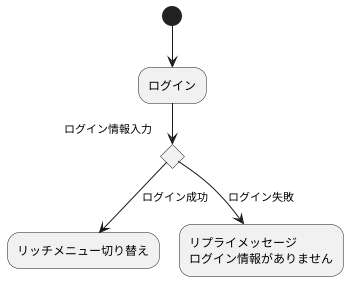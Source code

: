 @startuml
(*) --> "ログイン"
if "ログイン情報入力" then
-->[ログイン成功] "リッチメニュー切り替え"
else
-->[ログイン失敗] "リプライメッセージ\nログイン情報がありません"
@enduml